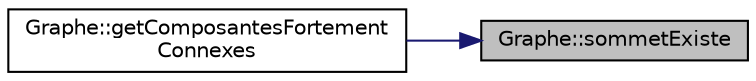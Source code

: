 digraph "Graphe::sommetExiste"
{
 // LATEX_PDF_SIZE
  edge [fontname="Helvetica",fontsize="10",labelfontname="Helvetica",labelfontsize="10"];
  node [fontname="Helvetica",fontsize="10",shape=record];
  rankdir="RL";
  Node1 [label="Graphe::sommetExiste",height=0.2,width=0.4,color="black", fillcolor="grey75", style="filled", fontcolor="black",tooltip=" "];
  Node1 -> Node2 [dir="back",color="midnightblue",fontsize="10",style="solid",fontname="Helvetica"];
  Node2 [label="Graphe::getComposantesFortement\lConnexes",height=0.2,width=0.4,color="black", fillcolor="white", style="filled",URL="$class_graphe.html#a56f79e664583f44282e61f0b91828ba1",tooltip="Détermine les composantes fortement connexes et les mémorise dans un conteneur passé en paramètre."];
}
